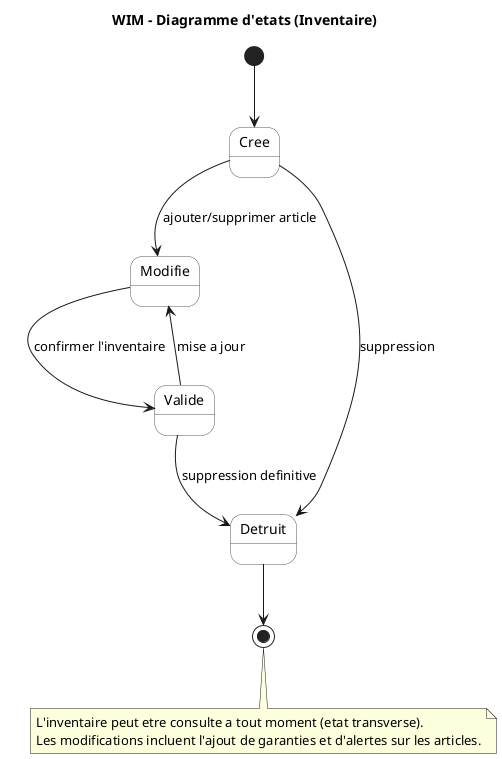 @startuml
title WIM – Diagramme d'etats (Inventaire)

skinparam state {
  BackgroundColor #ffffff
  BorderColor #555555
}
[*] --> Cree

Cree --> Modifie : ajouter/supprimer article
Modifie --> Valide : confirmer l'inventaire
Valide --> Modifie : mise a jour
Cree --> Detruit : suppression
Valide --> Detruit : suppression definitive

Detruit --> [*]

note bottom
L'inventaire peut etre consulte a tout moment (etat transverse).
Les modifications incluent l'ajout de garanties et d'alertes sur les articles.
end note
@enduml


